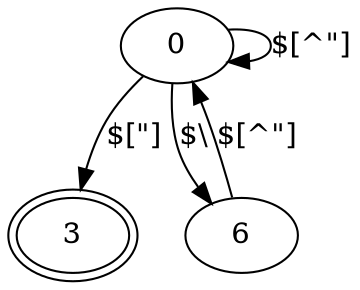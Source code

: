digraph string_constant_2 {
    3 [peripheries=2]
    0 -> 3 [label="$[\"]"]
    0 -> 6 [label="$\\"]
    6 -> 0 [label="$[^\"]"]
    0 -> 0 [label="$[^\"]"]
}